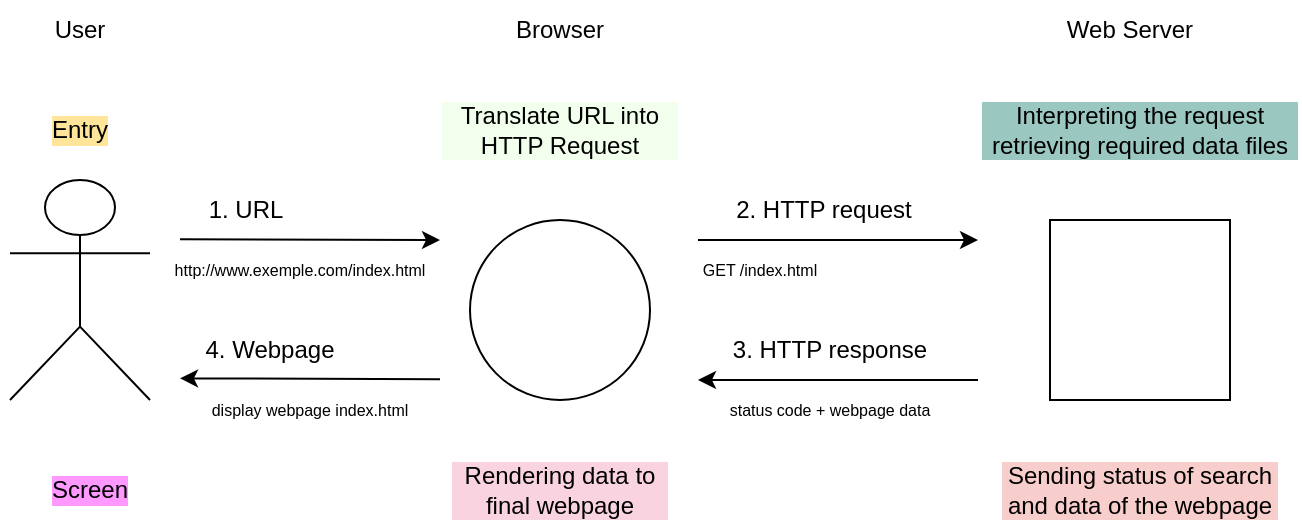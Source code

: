 <mxfile version="22.1.18" type="github">
  <diagram name="Página-1" id="hqyLHkv1WEBpWjszVn6m">
    <mxGraphModel dx="793" dy="468" grid="1" gridSize="10" guides="1" tooltips="1" connect="1" arrows="1" fold="1" page="1" pageScale="1" pageWidth="827" pageHeight="1169" math="0" shadow="0">
      <root>
        <mxCell id="0" />
        <mxCell id="1" parent="0" />
        <mxCell id="m5LCZ1wY7odLUyhHi6F_-1" value="" style="shape=umlActor;verticalLabelPosition=bottom;verticalAlign=top;html=1;outlineConnect=0;" vertex="1" parent="1">
          <mxGeometry x="15" y="330" width="70" height="110" as="geometry" />
        </mxCell>
        <mxCell id="m5LCZ1wY7odLUyhHi6F_-2" value="Browser" style="text;strokeColor=none;align=center;fillColor=none;html=1;verticalAlign=middle;whiteSpace=wrap;rounded=0;" vertex="1" parent="1">
          <mxGeometry x="260" y="240" width="60" height="30" as="geometry" />
        </mxCell>
        <mxCell id="m5LCZ1wY7odLUyhHi6F_-5" value="" style="rounded=0;whiteSpace=wrap;html=1;rotation=-90;" vertex="1" parent="1">
          <mxGeometry x="535" y="350" width="90" height="90" as="geometry" />
        </mxCell>
        <mxCell id="m5LCZ1wY7odLUyhHi6F_-6" value="" style="ellipse;whiteSpace=wrap;html=1;aspect=fixed;" vertex="1" parent="1">
          <mxGeometry x="245" y="350" width="90" height="90" as="geometry" />
        </mxCell>
        <mxCell id="m5LCZ1wY7odLUyhHi6F_-7" value="User" style="text;strokeColor=none;align=center;fillColor=none;html=1;verticalAlign=middle;whiteSpace=wrap;rounded=0;" vertex="1" parent="1">
          <mxGeometry x="20" y="240" width="60" height="30" as="geometry" />
        </mxCell>
        <mxCell id="m5LCZ1wY7odLUyhHi6F_-8" value="Web Server" style="text;strokeColor=none;align=center;fillColor=none;html=1;verticalAlign=middle;whiteSpace=wrap;rounded=0;" vertex="1" parent="1">
          <mxGeometry x="530" y="240" width="90" height="30" as="geometry" />
        </mxCell>
        <mxCell id="m5LCZ1wY7odLUyhHi6F_-19" value="1. URL" style="text;strokeColor=none;align=center;fillColor=none;html=1;verticalAlign=middle;whiteSpace=wrap;rounded=0;" vertex="1" parent="1">
          <mxGeometry x="103" y="330" width="60" height="30" as="geometry" />
        </mxCell>
        <mxCell id="m5LCZ1wY7odLUyhHi6F_-20" value="" style="endArrow=classic;html=1;rounded=0;" edge="1" parent="1">
          <mxGeometry width="50" height="50" relative="1" as="geometry">
            <mxPoint x="100" y="359.58" as="sourcePoint" />
            <mxPoint x="230" y="360" as="targetPoint" />
          </mxGeometry>
        </mxCell>
        <mxCell id="m5LCZ1wY7odLUyhHi6F_-23" value="http://www.exemple.com/index.html" style="text;strokeColor=none;align=center;fillColor=none;html=1;verticalAlign=middle;whiteSpace=wrap;rounded=0;fontSize=8;labelBackgroundColor=default;" vertex="1" parent="1">
          <mxGeometry x="85" y="360" width="150" height="30" as="geometry" />
        </mxCell>
        <mxCell id="m5LCZ1wY7odLUyhHi6F_-26" value="Translate URL into HTTP Request" style="text;strokeColor=none;align=center;fillColor=none;html=1;verticalAlign=middle;whiteSpace=wrap;rounded=0;labelBackgroundColor=#f1ffec;labelBorderColor=none;" vertex="1" parent="1">
          <mxGeometry x="230" y="290" width="120" height="30" as="geometry" />
        </mxCell>
        <mxCell id="m5LCZ1wY7odLUyhHi6F_-27" value="" style="endArrow=classic;html=1;rounded=0;" edge="1" parent="1">
          <mxGeometry width="50" height="50" relative="1" as="geometry">
            <mxPoint x="359" y="360" as="sourcePoint" />
            <mxPoint x="499" y="360" as="targetPoint" />
          </mxGeometry>
        </mxCell>
        <mxCell id="m5LCZ1wY7odLUyhHi6F_-28" value="2. HTTP request" style="text;strokeColor=none;align=center;fillColor=none;html=1;verticalAlign=middle;whiteSpace=wrap;rounded=0;" vertex="1" parent="1">
          <mxGeometry x="367" y="330" width="110" height="30" as="geometry" />
        </mxCell>
        <mxCell id="m5LCZ1wY7odLUyhHi6F_-29" value="Rendering data to final webpage" style="text;strokeColor=none;align=center;fillColor=none;html=1;verticalAlign=middle;whiteSpace=wrap;rounded=0;labelBackgroundColor=#f9d3e0;labelBorderColor=none;" vertex="1" parent="1">
          <mxGeometry x="235" y="470" width="110" height="30" as="geometry" />
        </mxCell>
        <mxCell id="m5LCZ1wY7odLUyhHi6F_-30" value="GET /index.html" style="text;strokeColor=none;align=center;fillColor=none;html=1;verticalAlign=middle;whiteSpace=wrap;rounded=0;fontSize=8;labelBackgroundColor=default;" vertex="1" parent="1">
          <mxGeometry x="345" y="360" width="90" height="30" as="geometry" />
        </mxCell>
        <mxCell id="m5LCZ1wY7odLUyhHi6F_-33" value="" style="endArrow=classic;html=1;rounded=0;" edge="1" parent="1">
          <mxGeometry width="50" height="50" relative="1" as="geometry">
            <mxPoint x="499" y="430" as="sourcePoint" />
            <mxPoint x="359" y="430" as="targetPoint" />
          </mxGeometry>
        </mxCell>
        <mxCell id="m5LCZ1wY7odLUyhHi6F_-34" value="status code + webpage data" style="text;strokeColor=none;align=center;fillColor=none;html=1;verticalAlign=middle;whiteSpace=wrap;rounded=0;fontSize=8;labelBackgroundColor=default;" vertex="1" parent="1">
          <mxGeometry x="370" y="430" width="110" height="30" as="geometry" />
        </mxCell>
        <mxCell id="m5LCZ1wY7odLUyhHi6F_-36" value="" style="endArrow=classic;html=1;rounded=0;" edge="1" parent="1">
          <mxGeometry width="50" height="50" relative="1" as="geometry">
            <mxPoint x="230" y="429.59" as="sourcePoint" />
            <mxPoint x="100" y="429.17" as="targetPoint" />
          </mxGeometry>
        </mxCell>
        <mxCell id="m5LCZ1wY7odLUyhHi6F_-37" value="display webpage index.html" style="text;strokeColor=none;align=center;fillColor=none;html=1;verticalAlign=middle;whiteSpace=wrap;rounded=0;fontSize=8;labelBackgroundColor=default;" vertex="1" parent="1">
          <mxGeometry x="110" y="430" width="110" height="30" as="geometry" />
        </mxCell>
        <mxCell id="m5LCZ1wY7odLUyhHi6F_-41" value="Interpreting the request retrieving required data files" style="text;strokeColor=none;align=center;fillColor=none;html=1;verticalAlign=middle;whiteSpace=wrap;rounded=0;labelBackgroundColor=#9AC7BF;labelBorderColor=none;" vertex="1" parent="1">
          <mxGeometry x="500" y="290" width="160" height="30" as="geometry" />
        </mxCell>
        <mxCell id="m5LCZ1wY7odLUyhHi6F_-42" value="Sending status of search and data of the webpage" style="text;strokeColor=none;align=center;fillColor=none;html=1;verticalAlign=middle;whiteSpace=wrap;rounded=0;labelBackgroundColor=#F8CECC;labelBorderColor=none;" vertex="1" parent="1">
          <mxGeometry x="510" y="470" width="140" height="30" as="geometry" />
        </mxCell>
        <mxCell id="m5LCZ1wY7odLUyhHi6F_-43" value="Entry" style="text;strokeColor=none;align=center;fillColor=none;html=1;verticalAlign=middle;whiteSpace=wrap;rounded=0;labelBackgroundColor=#FFE599;labelBorderColor=none;" vertex="1" parent="1">
          <mxGeometry x="10" y="290" width="80" height="30" as="geometry" />
        </mxCell>
        <mxCell id="m5LCZ1wY7odLUyhHi6F_-44" value="Screen" style="text;strokeColor=none;align=center;fillColor=none;html=1;verticalAlign=middle;whiteSpace=wrap;rounded=0;labelBackgroundColor=#FF99FF;labelBorderColor=none;" vertex="1" parent="1">
          <mxGeometry x="15" y="470" width="80" height="30" as="geometry" />
        </mxCell>
        <mxCell id="m5LCZ1wY7odLUyhHi6F_-45" value="4. Webpage" style="text;strokeColor=none;align=center;fillColor=none;html=1;verticalAlign=middle;whiteSpace=wrap;rounded=0;" vertex="1" parent="1">
          <mxGeometry x="110" y="400" width="70" height="30" as="geometry" />
        </mxCell>
        <mxCell id="m5LCZ1wY7odLUyhHi6F_-48" value="3. HTTP response" style="text;strokeColor=none;align=center;fillColor=none;html=1;verticalAlign=middle;whiteSpace=wrap;rounded=0;" vertex="1" parent="1">
          <mxGeometry x="370" y="400" width="110" height="30" as="geometry" />
        </mxCell>
      </root>
    </mxGraphModel>
  </diagram>
</mxfile>
